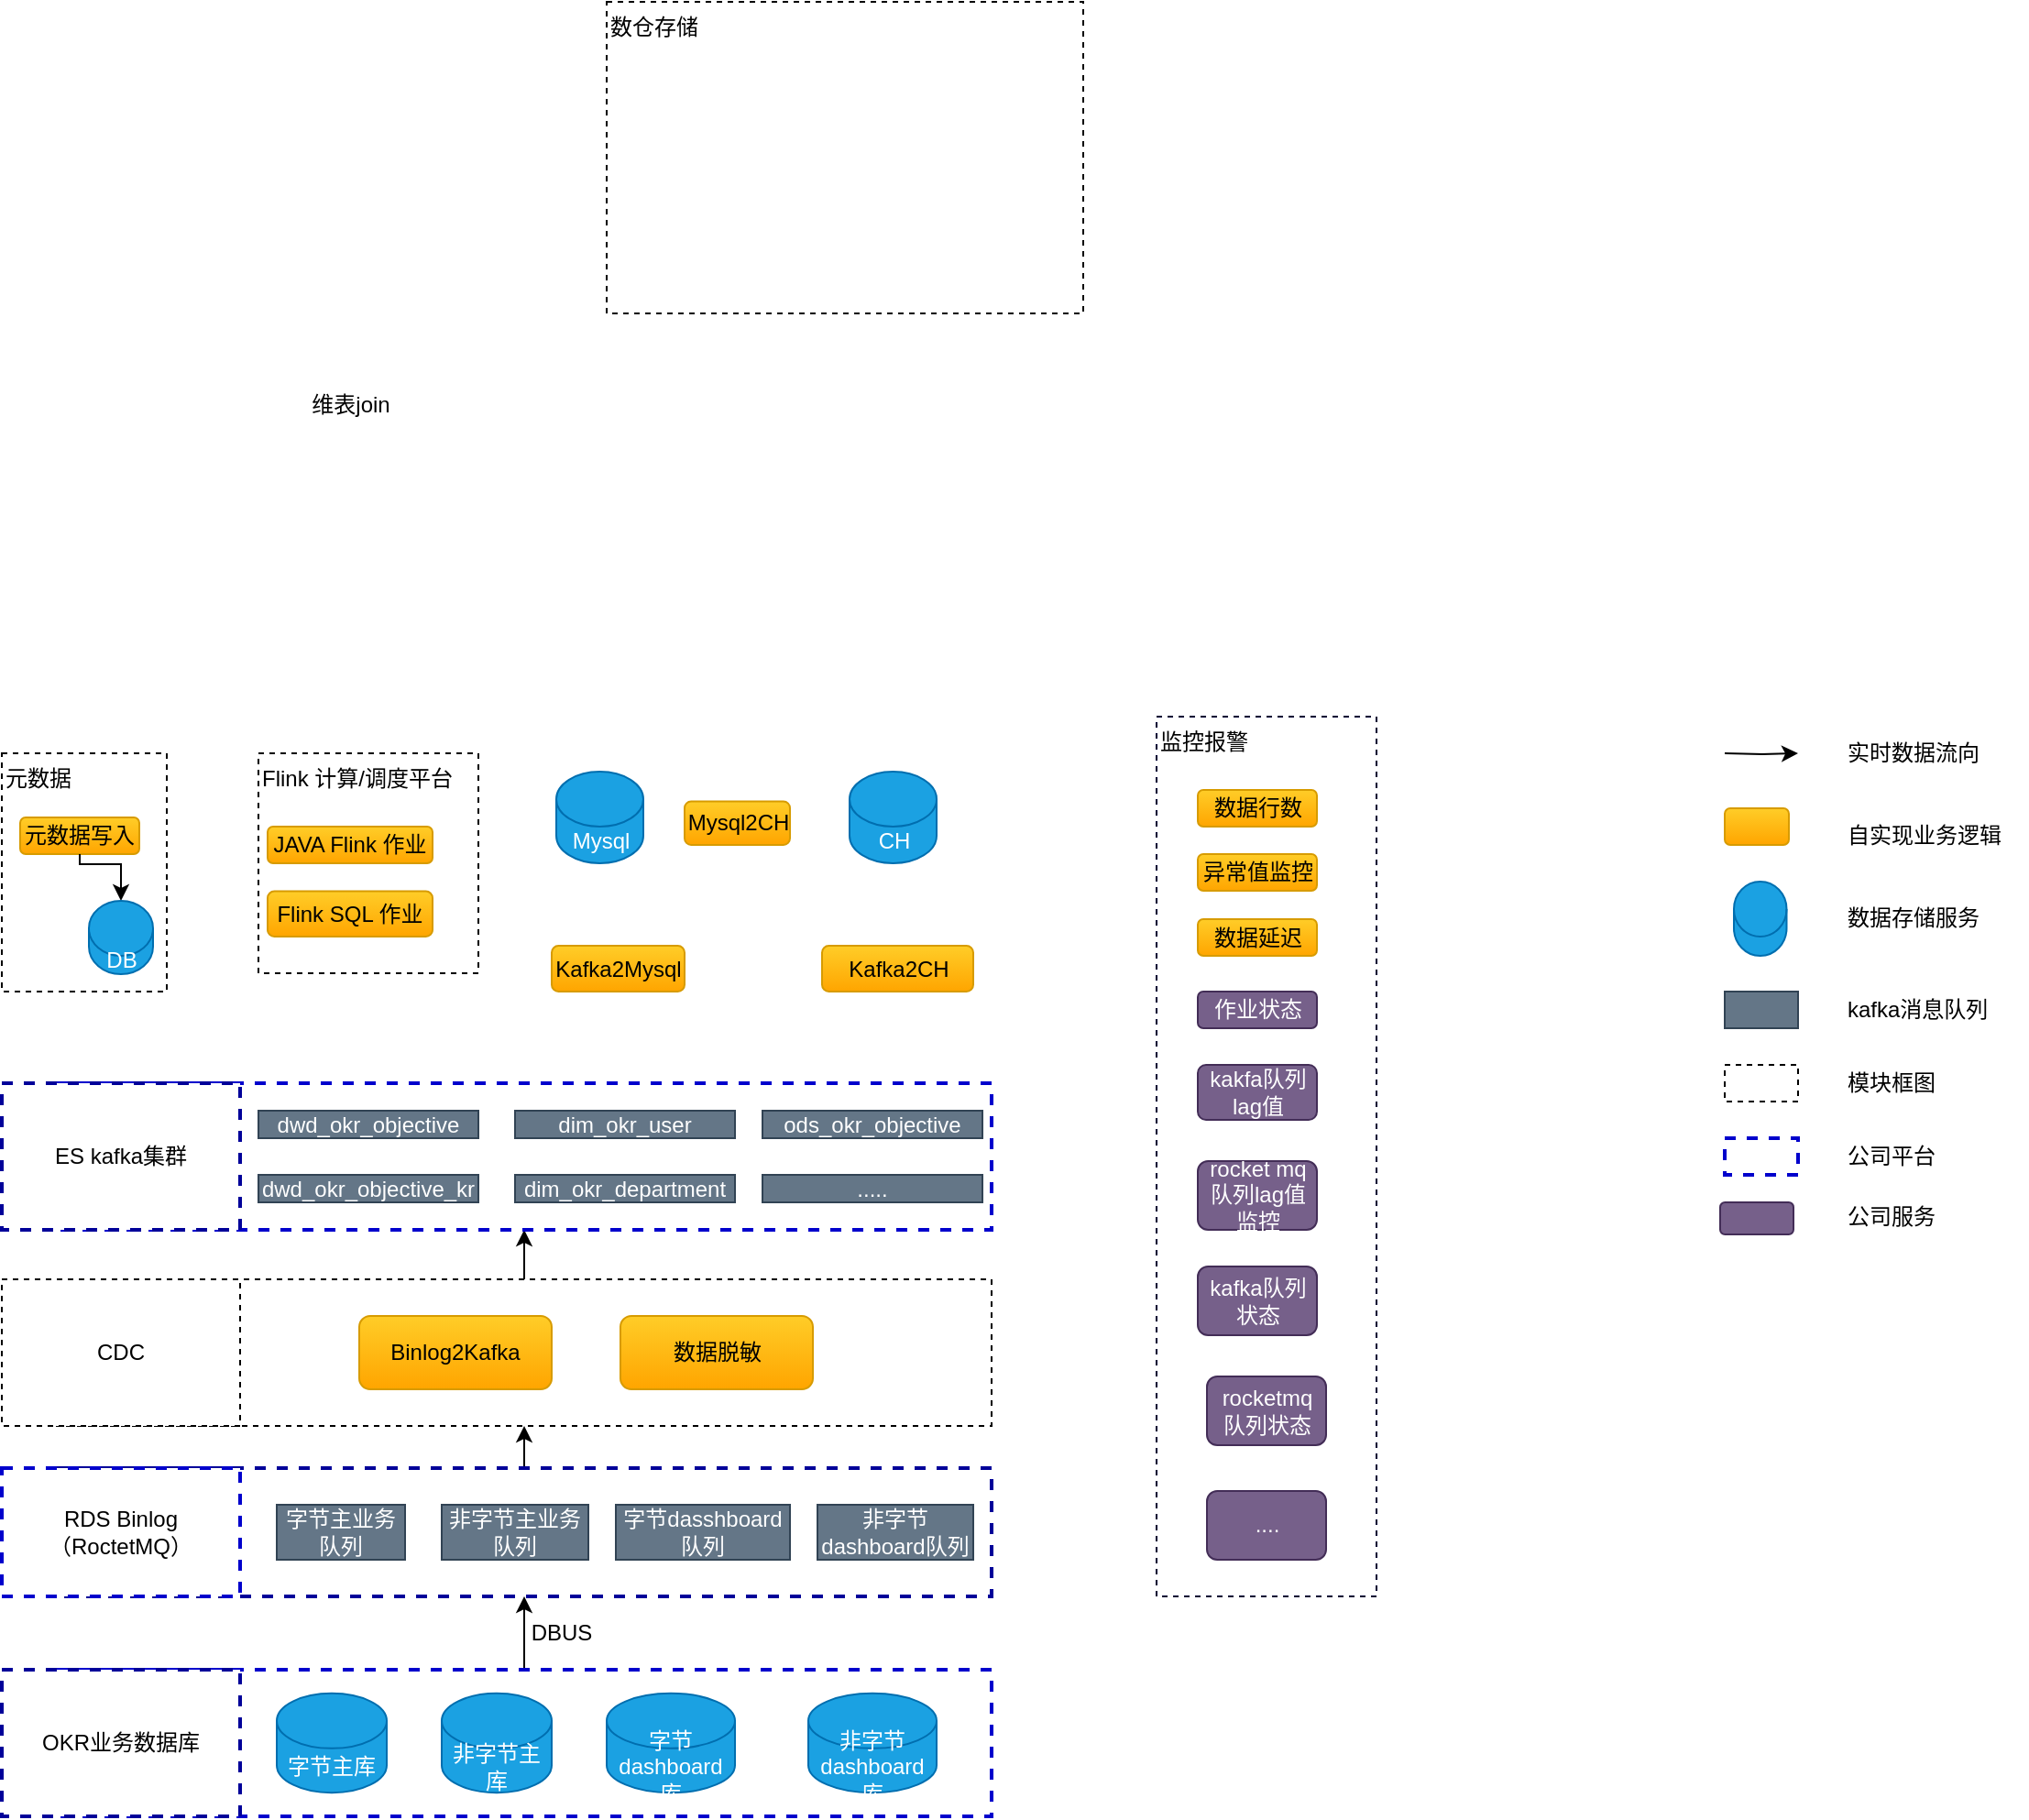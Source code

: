 <mxfile version="14.2.4" type="github">
  <diagram name="Page-1" id="74e2e168-ea6b-b213-b513-2b3c1d86103e">
    <mxGraphModel dx="1426" dy="769" grid="1" gridSize="10" guides="1" tooltips="1" connect="1" arrows="1" fold="1" page="1" pageScale="1" pageWidth="50000" pageHeight="50000" background="#ffffff" math="0" shadow="0">
      <root>
        <mxCell id="0" />
        <mxCell id="1" parent="0" />
        <mxCell id="NLmopnV-vXzY3RXHKh_Q-37" style="edgeStyle=orthogonalEdgeStyle;rounded=0;orthogonalLoop=1;jettySize=auto;html=1;exitX=0.5;exitY=0;exitDx=0;exitDy=0;entryX=0.5;entryY=1;entryDx=0;entryDy=0;strokeWidth=1;" parent="1" source="NLmopnV-vXzY3RXHKh_Q-24" target="NLmopnV-vXzY3RXHKh_Q-35" edge="1">
          <mxGeometry relative="1" as="geometry" />
        </mxCell>
        <mxCell id="NLmopnV-vXzY3RXHKh_Q-24" value="" style="rounded=0;whiteSpace=wrap;html=1;strokeWidth=2;fillColor=none;align=left;dashed=1;strokeColor=#0000CC;" parent="1" vertex="1">
          <mxGeometry x="300" y="1140" width="510" height="80" as="geometry" />
        </mxCell>
        <mxCell id="NLmopnV-vXzY3RXHKh_Q-28" value="OKR业务数据库" style="whiteSpace=wrap;html=1;strokeWidth=2;align=center;dashed=1;strokeColor=#000099;" parent="1" vertex="1">
          <mxGeometry x="270" y="1140" width="130" height="80" as="geometry" />
        </mxCell>
        <mxCell id="NLmopnV-vXzY3RXHKh_Q-91" style="edgeStyle=orthogonalEdgeStyle;rounded=0;orthogonalLoop=1;jettySize=auto;html=1;exitX=0.5;exitY=0;exitDx=0;exitDy=0;entryX=0.5;entryY=1;entryDx=0;entryDy=0;strokeWidth=1;" parent="1" source="NLmopnV-vXzY3RXHKh_Q-35" target="NLmopnV-vXzY3RXHKh_Q-43" edge="1">
          <mxGeometry relative="1" as="geometry" />
        </mxCell>
        <mxCell id="NLmopnV-vXzY3RXHKh_Q-35" value="" style="rounded=0;whiteSpace=wrap;html=1;strokeWidth=2;fillColor=none;align=left;dashed=1;strokeColor=#000099;" parent="1" vertex="1">
          <mxGeometry x="300" y="1030" width="510" height="70" as="geometry" />
        </mxCell>
        <mxCell id="NLmopnV-vXzY3RXHKh_Q-36" value="RDS Binlog&lt;br&gt;（RoctetMQ）" style="whiteSpace=wrap;html=1;strokeWidth=2;align=center;dashed=1;strokeColor=#0000CC;" parent="1" vertex="1">
          <mxGeometry x="270" y="1030" width="130" height="70" as="geometry" />
        </mxCell>
        <mxCell id="NLmopnV-vXzY3RXHKh_Q-38" value="DBUS" style="text;html=1;align=center;verticalAlign=middle;resizable=0;points=[];autosize=1;" parent="1" vertex="1">
          <mxGeometry x="550" y="1110" width="50" height="20" as="geometry" />
        </mxCell>
        <mxCell id="NLmopnV-vXzY3RXHKh_Q-40" value="字节主业务队列" style="rounded=0;whiteSpace=wrap;html=1;strokeWidth=1;fillColor=#647687;align=center;strokeColor=#314354;fontColor=#ffffff;" parent="1" vertex="1">
          <mxGeometry x="420" y="1050" width="70" height="30" as="geometry" />
        </mxCell>
        <mxCell id="NLmopnV-vXzY3RXHKh_Q-41" value="非字节主业务队列" style="rounded=0;whiteSpace=wrap;html=1;strokeWidth=1;fillColor=#647687;align=center;strokeColor=#314354;fontColor=#ffffff;" parent="1" vertex="1">
          <mxGeometry x="510" y="1050" width="80" height="30" as="geometry" />
        </mxCell>
        <mxCell id="NLmopnV-vXzY3RXHKh_Q-42" value="字节dasshboard 队列" style="rounded=0;whiteSpace=wrap;html=1;strokeWidth=1;fillColor=#647687;align=center;strokeColor=#314354;fontColor=#ffffff;" parent="1" vertex="1">
          <mxGeometry x="605" y="1050" width="95" height="30" as="geometry" />
        </mxCell>
        <mxCell id="NLmopnV-vXzY3RXHKh_Q-92" style="edgeStyle=orthogonalEdgeStyle;rounded=0;orthogonalLoop=1;jettySize=auto;html=1;exitX=0.5;exitY=0;exitDx=0;exitDy=0;entryX=0.5;entryY=1;entryDx=0;entryDy=0;strokeWidth=1;" parent="1" source="NLmopnV-vXzY3RXHKh_Q-43" target="NLmopnV-vXzY3RXHKh_Q-51" edge="1">
          <mxGeometry relative="1" as="geometry" />
        </mxCell>
        <mxCell id="NLmopnV-vXzY3RXHKh_Q-43" value="" style="rounded=0;whiteSpace=wrap;html=1;strokeWidth=1;fillColor=none;align=left;dashed=1;" parent="1" vertex="1">
          <mxGeometry x="300" y="927" width="510" height="80" as="geometry" />
        </mxCell>
        <mxCell id="NLmopnV-vXzY3RXHKh_Q-44" value="CDC" style="whiteSpace=wrap;html=1;strokeWidth=1;align=center;dashed=1;" parent="1" vertex="1">
          <mxGeometry x="270" y="927" width="130" height="80" as="geometry" />
        </mxCell>
        <mxCell id="NLmopnV-vXzY3RXHKh_Q-45" value="Binlog2Kafka" style="rounded=1;whiteSpace=wrap;html=1;strokeWidth=1;fillColor=#ffcd28;align=center;strokeColor=#d79b00;gradientColor=#ffa500;" parent="1" vertex="1">
          <mxGeometry x="465" y="947" width="105" height="40" as="geometry" />
        </mxCell>
        <mxCell id="NLmopnV-vXzY3RXHKh_Q-46" value="非字节dashboard队列" style="rounded=0;whiteSpace=wrap;html=1;strokeWidth=1;fillColor=#647687;align=center;strokeColor=#314354;fontColor=#ffffff;" parent="1" vertex="1">
          <mxGeometry x="715" y="1050" width="85" height="30" as="geometry" />
        </mxCell>
        <mxCell id="NLmopnV-vXzY3RXHKh_Q-51" value="" style="rounded=0;whiteSpace=wrap;html=1;strokeWidth=2;fillColor=none;align=left;dashed=1;strokeColor=#0000CC;" parent="1" vertex="1">
          <mxGeometry x="300" y="820" width="510" height="80" as="geometry" />
        </mxCell>
        <mxCell id="NLmopnV-vXzY3RXHKh_Q-52" value="ES kafka集群" style="whiteSpace=wrap;html=1;strokeWidth=2;align=center;dashed=1;strokeColor=#000099;" parent="1" vertex="1">
          <mxGeometry x="270" y="820" width="130" height="80" as="geometry" />
        </mxCell>
        <mxCell id="NLmopnV-vXzY3RXHKh_Q-53" value="dwd_okr_objective" style="rounded=0;whiteSpace=wrap;html=1;strokeWidth=1;fillColor=#647687;align=center;strokeColor=#314354;fontColor=#ffffff;" parent="1" vertex="1">
          <mxGeometry x="410" y="835" width="120" height="15" as="geometry" />
        </mxCell>
        <mxCell id="NLmopnV-vXzY3RXHKh_Q-57" value="Mysql" style="shape=cylinder3;whiteSpace=wrap;html=1;boundedLbl=1;backgroundOutline=1;size=15;strokeWidth=1;fillColor=#1ba1e2;align=center;strokeColor=#006EAF;fontColor=#ffffff;" parent="1" vertex="1">
          <mxGeometry x="572.5" y="650" width="47.5" height="50" as="geometry" />
        </mxCell>
        <mxCell id="NLmopnV-vXzY3RXHKh_Q-58" value="CH" style="shape=cylinder3;whiteSpace=wrap;html=1;boundedLbl=1;backgroundOutline=1;size=15;strokeWidth=1;fillColor=#1ba1e2;align=center;strokeColor=#006EAF;fontColor=#ffffff;" parent="1" vertex="1">
          <mxGeometry x="732.5" y="650" width="47.5" height="50" as="geometry" />
        </mxCell>
        <mxCell id="NLmopnV-vXzY3RXHKh_Q-61" value="Kafka2Mysql" style="rounded=1;whiteSpace=wrap;html=1;strokeWidth=1;fillColor=#ffcd28;align=center;strokeColor=#d79b00;gradientColor=#ffa500;" parent="1" vertex="1">
          <mxGeometry x="570" y="745" width="72.5" height="25" as="geometry" />
        </mxCell>
        <mxCell id="NLmopnV-vXzY3RXHKh_Q-62" value="Kafka2CH" style="rounded=1;whiteSpace=wrap;html=1;strokeWidth=1;fillColor=#ffcd28;align=center;strokeColor=#d79b00;gradientColor=#ffa500;" parent="1" vertex="1">
          <mxGeometry x="717.5" y="745" width="82.5" height="25" as="geometry" />
        </mxCell>
        <mxCell id="NLmopnV-vXzY3RXHKh_Q-72" value="Flink SQL 作业" style="rounded=1;whiteSpace=wrap;html=1;strokeWidth=1;fillColor=#ffcd28;align=center;strokeColor=#d79b00;gradientColor=#ffa500;" parent="1" vertex="1">
          <mxGeometry x="415" y="715.25" width="90" height="24.75" as="geometry" />
        </mxCell>
        <mxCell id="NLmopnV-vXzY3RXHKh_Q-98" value="数仓存储" style="rounded=0;whiteSpace=wrap;html=1;strokeWidth=1;fillColor=none;align=left;verticalAlign=top;dashed=1;" parent="1" vertex="1">
          <mxGeometry x="600" y="230" width="260" height="170" as="geometry" />
        </mxCell>
        <mxCell id="NLmopnV-vXzY3RXHKh_Q-116" value="维表join" style="text;html=1;align=center;verticalAlign=middle;resizable=0;points=[];autosize=1;" parent="1" vertex="1">
          <mxGeometry x="430" y="440" width="60" height="20" as="geometry" />
        </mxCell>
        <mxCell id="NLmopnV-vXzY3RXHKh_Q-120" style="edgeStyle=orthogonalEdgeStyle;rounded=0;orthogonalLoop=1;jettySize=auto;html=1;entryX=0.6;entryY=0;entryDx=0;entryDy=0;entryPerimeter=0;strokeWidth=1;endArrow=none;endFill=0;startArrow=classic;startFill=1;" parent="1" edge="1">
          <mxGeometry relative="1" as="geometry">
            <mxPoint x="1250" y="640" as="sourcePoint" />
            <mxPoint x="1210" y="640" as="targetPoint" />
          </mxGeometry>
        </mxCell>
        <mxCell id="NLmopnV-vXzY3RXHKh_Q-121" value="实时数据流向" style="text;html=1;align=left;verticalAlign=middle;resizable=0;points=[];autosize=1;" parent="1" vertex="1">
          <mxGeometry x="1275" y="630" width="90" height="20" as="geometry" />
        </mxCell>
        <mxCell id="NLmopnV-vXzY3RXHKh_Q-124" value="" style="rounded=1;whiteSpace=wrap;html=1;strokeWidth=1;fillColor=#ffcd28;align=center;strokeColor=#d79b00;gradientColor=#ffa500;" parent="1" vertex="1">
          <mxGeometry x="1210" y="670" width="35" height="20" as="geometry" />
        </mxCell>
        <mxCell id="NLmopnV-vXzY3RXHKh_Q-125" value="Mysql2CH" style="rounded=1;whiteSpace=wrap;html=1;strokeWidth=1;fillColor=#ffcd28;align=center;strokeColor=#d79b00;gradientColor=#ffa500;" parent="1" vertex="1">
          <mxGeometry x="642.5" y="666.25" width="57.5" height="23.75" as="geometry" />
        </mxCell>
        <mxCell id="NLmopnV-vXzY3RXHKh_Q-127" value="自实现业务逻辑" style="text;html=1;align=left;verticalAlign=middle;resizable=0;points=[];autosize=1;" parent="1" vertex="1">
          <mxGeometry x="1275" y="675" width="100" height="20" as="geometry" />
        </mxCell>
        <mxCell id="NLmopnV-vXzY3RXHKh_Q-128" value="" style="shape=cylinder3;whiteSpace=wrap;html=1;boundedLbl=1;backgroundOutline=1;size=15;strokeWidth=1;fillColor=#1ba1e2;align=center;strokeColor=#006EAF;fontColor=#ffffff;" parent="1" vertex="1">
          <mxGeometry x="1215" y="710" width="28.75" height="40.5" as="geometry" />
        </mxCell>
        <mxCell id="NLmopnV-vXzY3RXHKh_Q-129" value="数据存储服务" style="text;html=1;align=left;verticalAlign=middle;resizable=0;points=[];autosize=1;" parent="1" vertex="1">
          <mxGeometry x="1275" y="720.25" width="90" height="20" as="geometry" />
        </mxCell>
        <mxCell id="NLmopnV-vXzY3RXHKh_Q-130" value="" style="rounded=0;whiteSpace=wrap;html=1;strokeWidth=1;fillColor=#647687;align=center;strokeColor=#314354;fontColor=#ffffff;" parent="1" vertex="1">
          <mxGeometry x="1210" y="770" width="40" height="20" as="geometry" />
        </mxCell>
        <mxCell id="NLmopnV-vXzY3RXHKh_Q-132" value="kafka消息队列" style="text;html=1;align=left;verticalAlign=middle;resizable=0;points=[];autosize=1;" parent="1" vertex="1">
          <mxGeometry x="1275" y="770" width="90" height="20" as="geometry" />
        </mxCell>
        <mxCell id="NLmopnV-vXzY3RXHKh_Q-142" value="" style="rounded=0;whiteSpace=wrap;html=1;strokeWidth=1;fillColor=none;align=left;dashed=1;" parent="1" vertex="1">
          <mxGeometry x="1210" y="810" width="40" height="20" as="geometry" />
        </mxCell>
        <mxCell id="NLmopnV-vXzY3RXHKh_Q-143" value="模块框图" style="text;html=1;align=left;verticalAlign=middle;resizable=0;points=[];autosize=1;" parent="1" vertex="1">
          <mxGeometry x="1275" y="810" width="60" height="20" as="geometry" />
        </mxCell>
        <mxCell id="DO03SFJL4zoVRPI61iXm-3" value="字节主库" style="shape=cylinder3;whiteSpace=wrap;html=1;boundedLbl=1;backgroundOutline=1;size=15;strokeWidth=1;fillColor=#1ba1e2;align=center;strokeColor=#006EAF;fontColor=#ffffff;" vertex="1" parent="1">
          <mxGeometry x="420" y="1152.92" width="60" height="54.16" as="geometry" />
        </mxCell>
        <mxCell id="DO03SFJL4zoVRPI61iXm-4" value="非字节主库" style="shape=cylinder3;whiteSpace=wrap;html=1;boundedLbl=1;backgroundOutline=1;size=15;strokeWidth=1;fillColor=#1ba1e2;align=center;strokeColor=#006EAF;fontColor=#ffffff;" vertex="1" parent="1">
          <mxGeometry x="510" y="1152.92" width="60" height="54.16" as="geometry" />
        </mxCell>
        <mxCell id="DO03SFJL4zoVRPI61iXm-5" value="字节dashboard库" style="shape=cylinder3;whiteSpace=wrap;html=1;boundedLbl=1;backgroundOutline=1;size=15;strokeWidth=1;fillColor=#1ba1e2;align=center;strokeColor=#006EAF;fontColor=#ffffff;" vertex="1" parent="1">
          <mxGeometry x="600" y="1152.92" width="70" height="54.16" as="geometry" />
        </mxCell>
        <mxCell id="DO03SFJL4zoVRPI61iXm-6" value="非字节dashboard库" style="shape=cylinder3;whiteSpace=wrap;html=1;boundedLbl=1;backgroundOutline=1;size=15;strokeWidth=1;fillColor=#1ba1e2;align=center;strokeColor=#006EAF;fontColor=#ffffff;" vertex="1" parent="1">
          <mxGeometry x="710" y="1152.92" width="70" height="54.16" as="geometry" />
        </mxCell>
        <mxCell id="DO03SFJL4zoVRPI61iXm-7" value="数据脱敏" style="rounded=1;whiteSpace=wrap;html=1;strokeWidth=1;fillColor=#ffcd28;align=center;strokeColor=#d79b00;gradientColor=#ffa500;" vertex="1" parent="1">
          <mxGeometry x="607.5" y="947" width="105" height="40" as="geometry" />
        </mxCell>
        <mxCell id="DO03SFJL4zoVRPI61iXm-8" value="dwd_okr_objective_kr" style="rounded=0;whiteSpace=wrap;html=1;strokeWidth=1;fillColor=#647687;align=center;strokeColor=#314354;fontColor=#ffffff;" vertex="1" parent="1">
          <mxGeometry x="410" y="870" width="120" height="15" as="geometry" />
        </mxCell>
        <mxCell id="DO03SFJL4zoVRPI61iXm-11" value="dim_okr_user" style="rounded=0;whiteSpace=wrap;html=1;strokeWidth=1;fillColor=#647687;align=center;strokeColor=#314354;fontColor=#ffffff;" vertex="1" parent="1">
          <mxGeometry x="550" y="835" width="120" height="15" as="geometry" />
        </mxCell>
        <mxCell id="DO03SFJL4zoVRPI61iXm-12" value="dim_okr_department" style="rounded=0;whiteSpace=wrap;html=1;strokeWidth=1;fillColor=#647687;align=center;strokeColor=#314354;fontColor=#ffffff;" vertex="1" parent="1">
          <mxGeometry x="550" y="870" width="120" height="15" as="geometry" />
        </mxCell>
        <mxCell id="DO03SFJL4zoVRPI61iXm-13" value="ods_okr_objective" style="rounded=0;whiteSpace=wrap;html=1;strokeWidth=1;fillColor=#647687;align=center;strokeColor=#314354;fontColor=#ffffff;" vertex="1" parent="1">
          <mxGeometry x="685" y="835" width="120" height="15" as="geometry" />
        </mxCell>
        <mxCell id="DO03SFJL4zoVRPI61iXm-14" value="....." style="rounded=0;whiteSpace=wrap;html=1;strokeWidth=1;fillColor=#647687;align=center;strokeColor=#314354;fontColor=#ffffff;" vertex="1" parent="1">
          <mxGeometry x="685" y="870" width="120" height="15" as="geometry" />
        </mxCell>
        <mxCell id="NLmopnV-vXzY3RXHKh_Q-59" value="Flink 计算/调度平台" style="rounded=0;whiteSpace=wrap;html=1;strokeWidth=1;align=left;fillColor=none;verticalAlign=top;dashed=1;" parent="1" vertex="1">
          <mxGeometry x="410" y="640" width="120" height="120" as="geometry" />
        </mxCell>
        <mxCell id="DO03SFJL4zoVRPI61iXm-16" value="JAVA Flink 作业" style="rounded=1;whiteSpace=wrap;html=1;strokeWidth=1;fillColor=#ffcd28;align=center;strokeColor=#d79b00;gradientColor=#ffa500;" vertex="1" parent="1">
          <mxGeometry x="415" y="680" width="90" height="20" as="geometry" />
        </mxCell>
        <mxCell id="DO03SFJL4zoVRPI61iXm-22" value="" style="rounded=0;whiteSpace=wrap;html=1;strokeWidth=2;fillColor=none;align=left;dashed=1;strokeColor=#0000CC;" vertex="1" parent="1">
          <mxGeometry x="1210" y="850" width="40" height="20" as="geometry" />
        </mxCell>
        <mxCell id="DO03SFJL4zoVRPI61iXm-23" value="公司平台" style="text;html=1;align=left;verticalAlign=middle;resizable=0;points=[];autosize=1;" vertex="1" parent="1">
          <mxGeometry x="1275" y="850" width="60" height="20" as="geometry" />
        </mxCell>
        <mxCell id="DO03SFJL4zoVRPI61iXm-24" value="监控报警" style="whiteSpace=wrap;html=1;strokeWidth=1;fillColor=none;align=left;strokeColor=#000033;dashed=1;verticalAlign=top;" vertex="1" parent="1">
          <mxGeometry x="900" y="620" width="120" height="480" as="geometry" />
        </mxCell>
        <mxCell id="DO03SFJL4zoVRPI61iXm-26" value="数据行数" style="rounded=1;whiteSpace=wrap;html=1;strokeWidth=1;fillColor=#ffcd28;align=center;strokeColor=#d79b00;gradientColor=#ffa500;" vertex="1" parent="1">
          <mxGeometry x="922.5" y="660" width="65" height="20" as="geometry" />
        </mxCell>
        <mxCell id="DO03SFJL4zoVRPI61iXm-27" value="异常值监控" style="rounded=1;whiteSpace=wrap;html=1;strokeWidth=1;fillColor=#ffcd28;align=center;strokeColor=#d79b00;gradientColor=#ffa500;" vertex="1" parent="1">
          <mxGeometry x="922.5" y="695" width="65" height="20" as="geometry" />
        </mxCell>
        <mxCell id="DO03SFJL4zoVRPI61iXm-29" value="数据延迟" style="rounded=1;whiteSpace=wrap;html=1;strokeWidth=1;fillColor=#ffcd28;align=center;strokeColor=#d79b00;gradientColor=#ffa500;" vertex="1" parent="1">
          <mxGeometry x="922.5" y="730.5" width="65" height="20" as="geometry" />
        </mxCell>
        <mxCell id="DO03SFJL4zoVRPI61iXm-32" value="作业状态" style="rounded=1;whiteSpace=wrap;html=1;strokeWidth=1;fillColor=#76608a;align=center;strokeColor=#432D57;fontColor=#ffffff;" vertex="1" parent="1">
          <mxGeometry x="922.5" y="770" width="65" height="20" as="geometry" />
        </mxCell>
        <mxCell id="DO03SFJL4zoVRPI61iXm-33" value="kakfa队列lag值" style="rounded=1;whiteSpace=wrap;html=1;strokeWidth=1;fillColor=#76608a;align=center;strokeColor=#432D57;fontColor=#ffffff;" vertex="1" parent="1">
          <mxGeometry x="922.5" y="810" width="65" height="30" as="geometry" />
        </mxCell>
        <mxCell id="DO03SFJL4zoVRPI61iXm-34" value="rocket mq 队列lag值监控" style="rounded=1;whiteSpace=wrap;html=1;strokeWidth=1;fillColor=#76608a;align=center;strokeColor=#432D57;fontColor=#ffffff;" vertex="1" parent="1">
          <mxGeometry x="922.5" y="862.5" width="65" height="37.5" as="geometry" />
        </mxCell>
        <mxCell id="DO03SFJL4zoVRPI61iXm-35" value="" style="rounded=1;whiteSpace=wrap;html=1;strokeWidth=1;fillColor=#76608a;align=center;strokeColor=#432D57;fontColor=#ffffff;" vertex="1" parent="1">
          <mxGeometry x="1207.5" y="885" width="40" height="17.5" as="geometry" />
        </mxCell>
        <mxCell id="DO03SFJL4zoVRPI61iXm-36" value="公司服务" style="text;html=1;align=left;verticalAlign=middle;resizable=0;points=[];autosize=1;" vertex="1" parent="1">
          <mxGeometry x="1275" y="882.5" width="60" height="20" as="geometry" />
        </mxCell>
        <mxCell id="DO03SFJL4zoVRPI61iXm-37" value="元数据" style="rounded=0;whiteSpace=wrap;html=1;strokeWidth=1;align=left;fillColor=none;verticalAlign=top;dashed=1;" vertex="1" parent="1">
          <mxGeometry x="270" y="640" width="90" height="130" as="geometry" />
        </mxCell>
        <mxCell id="DO03SFJL4zoVRPI61iXm-39" value="kafka队列状态" style="rounded=1;whiteSpace=wrap;html=1;strokeWidth=1;fillColor=#76608a;align=center;strokeColor=#432D57;fontColor=#ffffff;" vertex="1" parent="1">
          <mxGeometry x="922.5" y="920" width="65" height="37.5" as="geometry" />
        </mxCell>
        <mxCell id="DO03SFJL4zoVRPI61iXm-40" value="rocketmq 队列状态" style="rounded=1;whiteSpace=wrap;html=1;strokeWidth=1;fillColor=#76608a;align=center;strokeColor=#432D57;fontColor=#ffffff;" vertex="1" parent="1">
          <mxGeometry x="927.5" y="980" width="65" height="37.5" as="geometry" />
        </mxCell>
        <mxCell id="DO03SFJL4zoVRPI61iXm-41" value="...." style="rounded=1;whiteSpace=wrap;html=1;strokeWidth=1;fillColor=#76608a;align=center;strokeColor=#432D57;fontColor=#ffffff;" vertex="1" parent="1">
          <mxGeometry x="927.5" y="1042.5" width="65" height="37.5" as="geometry" />
        </mxCell>
        <mxCell id="DO03SFJL4zoVRPI61iXm-43" value="元数据写入" style="rounded=1;whiteSpace=wrap;html=1;strokeWidth=1;fillColor=#ffcd28;align=center;strokeColor=#d79b00;gradientColor=#ffa500;" vertex="1" parent="1">
          <mxGeometry x="280" y="675" width="65" height="20" as="geometry" />
        </mxCell>
        <mxCell id="DO03SFJL4zoVRPI61iXm-48" style="edgeStyle=orthogonalEdgeStyle;rounded=0;orthogonalLoop=1;jettySize=auto;html=1;exitX=0.5;exitY=0;exitDx=0;exitDy=0;exitPerimeter=0;startArrow=classic;startFill=1;endArrow=none;endFill=0;strokeWidth=1;" edge="1" parent="1" source="DO03SFJL4zoVRPI61iXm-44" target="DO03SFJL4zoVRPI61iXm-43">
          <mxGeometry relative="1" as="geometry" />
        </mxCell>
        <mxCell id="DO03SFJL4zoVRPI61iXm-44" value="DB" style="shape=cylinder3;whiteSpace=wrap;html=1;boundedLbl=1;backgroundOutline=1;size=15;strokeWidth=1;fillColor=#1ba1e2;align=center;strokeColor=#006EAF;fontColor=#ffffff;" vertex="1" parent="1">
          <mxGeometry x="317.5" y="720.5" width="35" height="40" as="geometry" />
        </mxCell>
      </root>
    </mxGraphModel>
  </diagram>
</mxfile>
